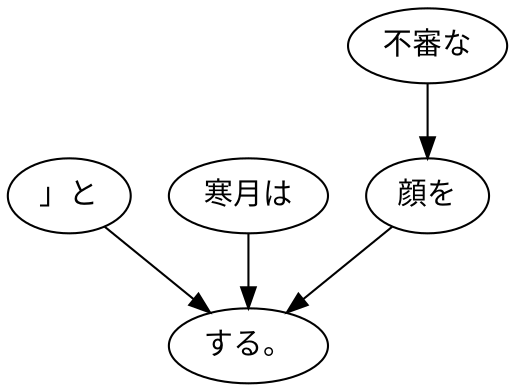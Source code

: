 digraph graph1945 {
	node0 [label="」と"];
	node1 [label="寒月は"];
	node2 [label="不審な"];
	node3 [label="顔を"];
	node4 [label="する。"];
	node0 -> node4;
	node1 -> node4;
	node2 -> node3;
	node3 -> node4;
}

